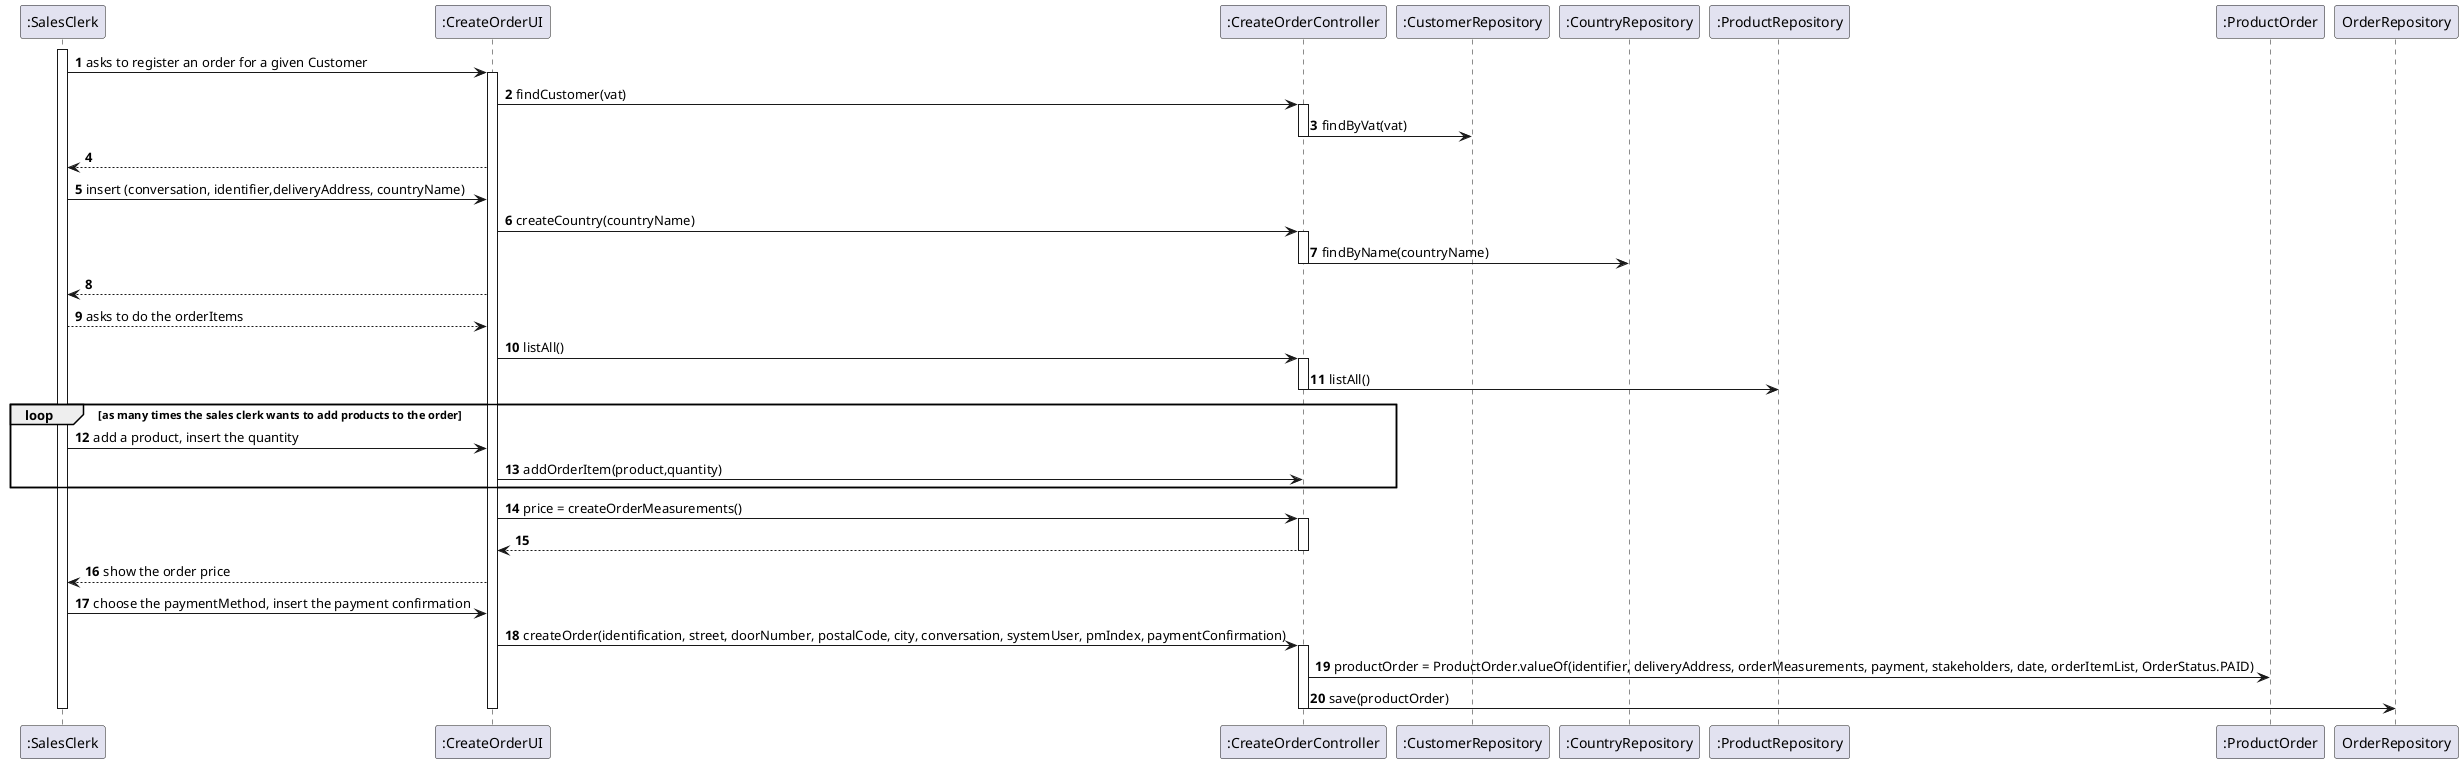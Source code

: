 @startuml
'https://plantuml.com/sequence-diagram

autonumber

activate ":SalesClerk"


":SalesClerk" -> ":CreateOrderUI": asks to register an order for a given Customer
activate ":CreateOrderUI"

":CreateOrderUI"->":CreateOrderController":findCustomer(vat)
activate ":CreateOrderController"

":CreateOrderController"->":CustomerRepository":findByVat(vat)
deactivate ":CreateOrderController"


":CreateOrderUI" --> ":SalesClerk"


":SalesClerk" -> ":CreateOrderUI": insert (conversation, identifier,deliveryAddress, countryName)



":CreateOrderUI" -> ":CreateOrderController": createCountry(countryName)

activate ":CreateOrderController"

":CreateOrderController" -> ":CountryRepository" : findByName(countryName)

deactivate ":CreateOrderController"

":SalesClerk" <-- ":CreateOrderUI"


":SalesClerk" --> ":CreateOrderUI" : asks to do the orderItems


":CreateOrderUI" -> ":CreateOrderController": listAll()
activate ":CreateOrderController"

":CreateOrderController" -> ":ProductRepository": listAll()
deactivate ":CreateOrderController"

loop as many times the sales clerk wants to add products to the order

deactivate ":CreateOrderController"

":SalesClerk" -> ":CreateOrderUI" : add a product, insert the quantity
":CreateOrderUI" -> ":CreateOrderController": addOrderItem(product,quantity)

end



":CreateOrderUI" -> ":CreateOrderController": price = createOrderMeasurements()

activate ":CreateOrderController"

":CreateOrderUI" <-- ":CreateOrderController":
deactivate ":CreateOrderController"

":SalesClerk" <-- ":CreateOrderUI" : show the order price

":SalesClerk" -> ":CreateOrderUI": choose the paymentMethod, insert the payment confirmation


":CreateOrderUI" -> ":CreateOrderController": createOrder(identification, street, doorNumber, postalCode, city, conversation, systemUser, pmIndex, paymentConfirmation)

activate ":CreateOrderController"

":CreateOrderController" -> ":ProductOrder": productOrder = ProductOrder.valueOf(identifier, deliveryAddress, orderMeasurements, payment, stakeholders, date, orderItemList, OrderStatus.PAID)

":CreateOrderController" -> "OrderRepository": save(productOrder)

deactivate ":CreateOrderController"

deactivate ":CreateOrderUI"
deactivate ":SalesClerk"




@enduml